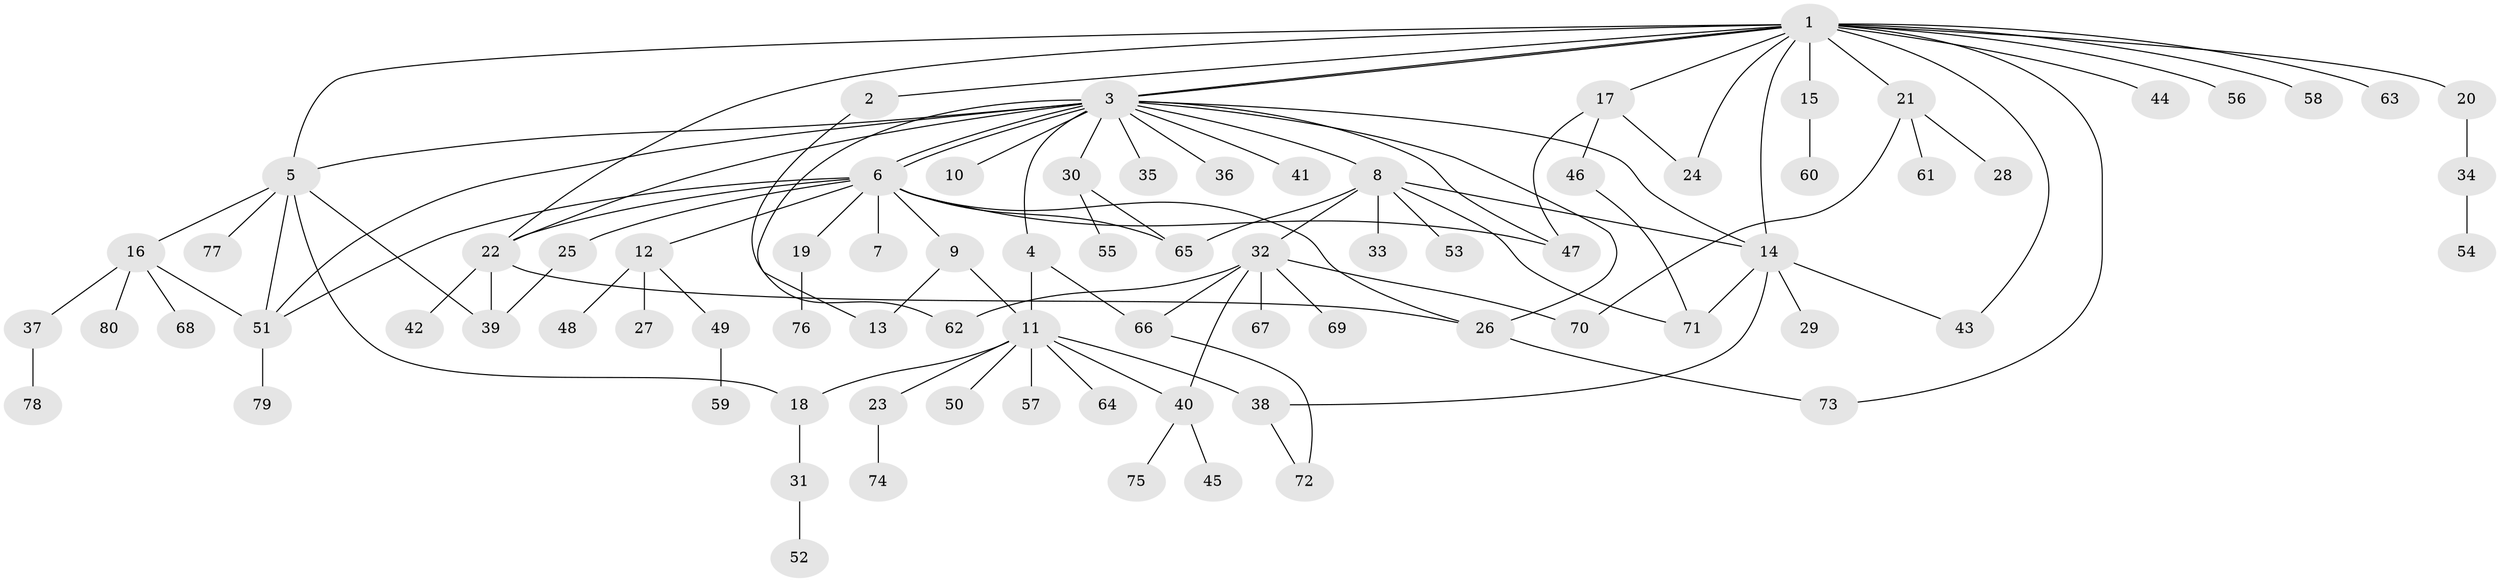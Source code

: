 // Generated by graph-tools (version 1.1) at 2025/25/03/09/25 03:25:53]
// undirected, 80 vertices, 111 edges
graph export_dot {
graph [start="1"]
  node [color=gray90,style=filled];
  1;
  2;
  3;
  4;
  5;
  6;
  7;
  8;
  9;
  10;
  11;
  12;
  13;
  14;
  15;
  16;
  17;
  18;
  19;
  20;
  21;
  22;
  23;
  24;
  25;
  26;
  27;
  28;
  29;
  30;
  31;
  32;
  33;
  34;
  35;
  36;
  37;
  38;
  39;
  40;
  41;
  42;
  43;
  44;
  45;
  46;
  47;
  48;
  49;
  50;
  51;
  52;
  53;
  54;
  55;
  56;
  57;
  58;
  59;
  60;
  61;
  62;
  63;
  64;
  65;
  66;
  67;
  68;
  69;
  70;
  71;
  72;
  73;
  74;
  75;
  76;
  77;
  78;
  79;
  80;
  1 -- 2;
  1 -- 3;
  1 -- 3;
  1 -- 5;
  1 -- 14;
  1 -- 15;
  1 -- 17;
  1 -- 20;
  1 -- 21;
  1 -- 22;
  1 -- 24;
  1 -- 43;
  1 -- 44;
  1 -- 56;
  1 -- 58;
  1 -- 63;
  1 -- 73;
  2 -- 62;
  3 -- 4;
  3 -- 5;
  3 -- 6;
  3 -- 6;
  3 -- 8;
  3 -- 10;
  3 -- 13;
  3 -- 14;
  3 -- 22;
  3 -- 26;
  3 -- 30;
  3 -- 35;
  3 -- 36;
  3 -- 41;
  3 -- 47;
  3 -- 51;
  4 -- 11;
  4 -- 66;
  5 -- 16;
  5 -- 18;
  5 -- 39;
  5 -- 51;
  5 -- 77;
  6 -- 7;
  6 -- 9;
  6 -- 12;
  6 -- 19;
  6 -- 22;
  6 -- 25;
  6 -- 26;
  6 -- 47;
  6 -- 51;
  6 -- 65;
  8 -- 14;
  8 -- 32;
  8 -- 33;
  8 -- 53;
  8 -- 65;
  8 -- 71;
  9 -- 11;
  9 -- 13;
  11 -- 18;
  11 -- 23;
  11 -- 38;
  11 -- 40;
  11 -- 50;
  11 -- 57;
  11 -- 64;
  12 -- 27;
  12 -- 48;
  12 -- 49;
  14 -- 29;
  14 -- 38;
  14 -- 43;
  14 -- 71;
  15 -- 60;
  16 -- 37;
  16 -- 51;
  16 -- 68;
  16 -- 80;
  17 -- 24;
  17 -- 46;
  17 -- 47;
  18 -- 31;
  19 -- 76;
  20 -- 34;
  21 -- 28;
  21 -- 61;
  21 -- 70;
  22 -- 26;
  22 -- 39;
  22 -- 42;
  23 -- 74;
  25 -- 39;
  26 -- 73;
  30 -- 55;
  30 -- 65;
  31 -- 52;
  32 -- 40;
  32 -- 62;
  32 -- 66;
  32 -- 67;
  32 -- 69;
  32 -- 70;
  34 -- 54;
  37 -- 78;
  38 -- 72;
  40 -- 45;
  40 -- 75;
  46 -- 71;
  49 -- 59;
  51 -- 79;
  66 -- 72;
}
